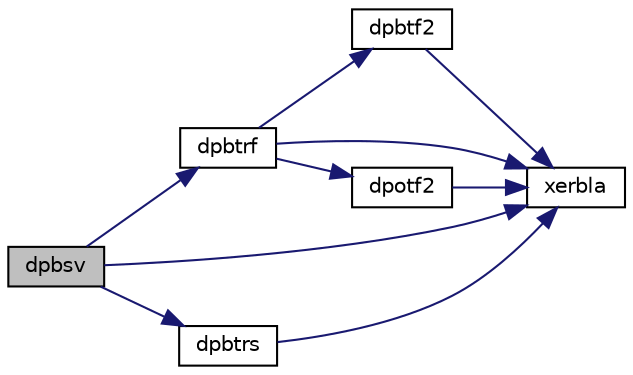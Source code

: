 digraph "dpbsv"
{
 // LATEX_PDF_SIZE
  edge [fontname="Helvetica",fontsize="10",labelfontname="Helvetica",labelfontsize="10"];
  node [fontname="Helvetica",fontsize="10",shape=record];
  rankdir="LR";
  Node1 [label="dpbsv",height=0.2,width=0.4,color="black", fillcolor="grey75", style="filled", fontcolor="black",tooltip="DPBSV computes the solution to system of linear equations A * X = B for OTHER matrices"];
  Node1 -> Node2 [color="midnightblue",fontsize="10",style="solid",fontname="Helvetica"];
  Node2 [label="dpbtrf",height=0.2,width=0.4,color="black", fillcolor="white", style="filled",URL="$dpbtrf_8f.html#ad8b0e25cecc84ea3c5aa894ca1f1b5ca",tooltip="DPBTRF"];
  Node2 -> Node3 [color="midnightblue",fontsize="10",style="solid",fontname="Helvetica"];
  Node3 [label="dpbtf2",height=0.2,width=0.4,color="black", fillcolor="white", style="filled",URL="$dpbtf2_8f.html#ab4f5d214e22aea403fb0d70172673e9e",tooltip="DPBTF2 computes the Cholesky factorization of a symmetric/Hermitian positive definite band matrix (un..."];
  Node3 -> Node4 [color="midnightblue",fontsize="10",style="solid",fontname="Helvetica"];
  Node4 [label="xerbla",height=0.2,width=0.4,color="black", fillcolor="white", style="filled",URL="$xerbla_8f.html#a377ee61015baf8dea7770b3a404b1c07",tooltip="XERBLA"];
  Node2 -> Node5 [color="midnightblue",fontsize="10",style="solid",fontname="Helvetica"];
  Node5 [label="dpotf2",height=0.2,width=0.4,color="black", fillcolor="white", style="filled",URL="$dpotf2_8f.html#a7a5f5e88ba6f8d8d0382cac5c2c18019",tooltip="DPOTF2 computes the Cholesky factorization of a symmetric/Hermitian positive definite matrix (unblock..."];
  Node5 -> Node4 [color="midnightblue",fontsize="10",style="solid",fontname="Helvetica"];
  Node2 -> Node4 [color="midnightblue",fontsize="10",style="solid",fontname="Helvetica"];
  Node1 -> Node6 [color="midnightblue",fontsize="10",style="solid",fontname="Helvetica"];
  Node6 [label="dpbtrs",height=0.2,width=0.4,color="black", fillcolor="white", style="filled",URL="$dpbtrs_8f.html#ac220550e8b746c1fa59b87b0b8305f43",tooltip="DPBTRS"];
  Node6 -> Node4 [color="midnightblue",fontsize="10",style="solid",fontname="Helvetica"];
  Node1 -> Node4 [color="midnightblue",fontsize="10",style="solid",fontname="Helvetica"];
}
